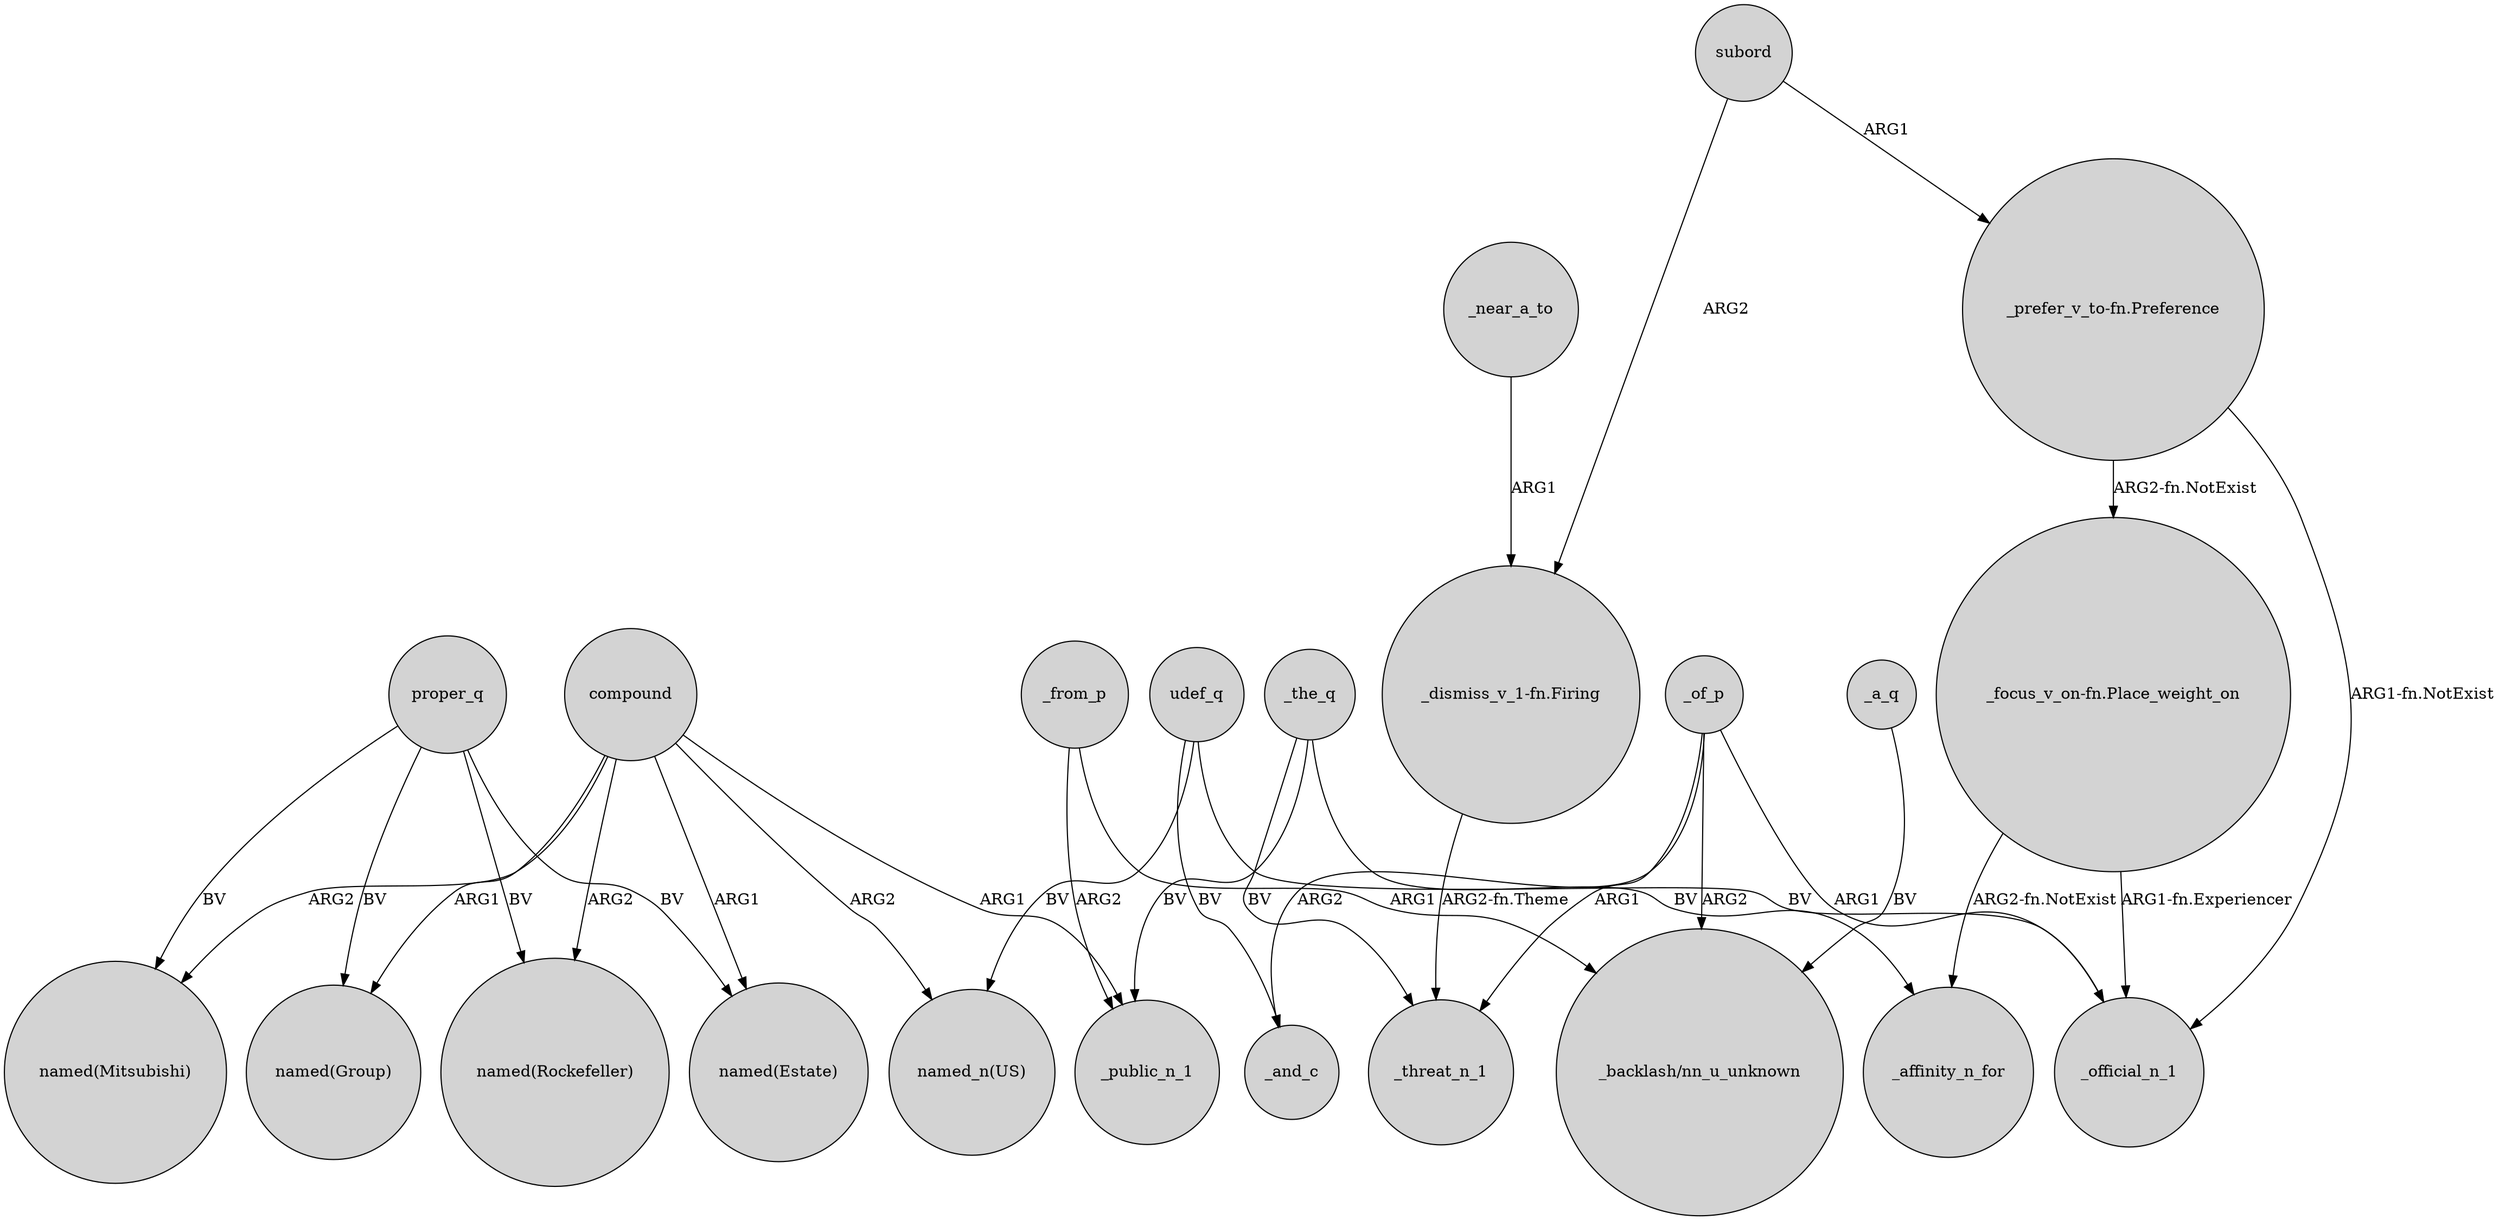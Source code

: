 digraph {
	node [shape=circle style=filled]
	"_prefer_v_to-fn.Preference" -> _official_n_1 [label="ARG1-fn.NotExist"]
	compound -> "named(Rockefeller)" [label=ARG2]
	udef_q -> "named_n(US)" [label=BV]
	"_focus_v_on-fn.Place_weight_on" -> _affinity_n_for [label="ARG2-fn.NotExist"]
	_of_p -> _and_c [label=ARG2]
	_the_q -> _threat_n_1 [label=BV]
	_the_q -> _affinity_n_for [label=BV]
	_from_p -> "_backlash/nn_u_unknown" [label=ARG1]
	compound -> "named_n(US)" [label=ARG2]
	proper_q -> "named(Estate)" [label=BV]
	compound -> "named(Group)" [label=ARG1]
	proper_q -> "named(Rockefeller)" [label=BV]
	compound -> "named(Estate)" [label=ARG1]
	_the_q -> _public_n_1 [label=BV]
	"_focus_v_on-fn.Place_weight_on" -> _official_n_1 [label="ARG1-fn.Experiencer"]
	compound -> "named(Mitsubishi)" [label=ARG2]
	"_dismiss_v_1-fn.Firing" -> _threat_n_1 [label="ARG2-fn.Theme"]
	udef_q -> _official_n_1 [label=BV]
	proper_q -> "named(Mitsubishi)" [label=BV]
	_a_q -> "_backlash/nn_u_unknown" [label=BV]
	_from_p -> _public_n_1 [label=ARG2]
	"_prefer_v_to-fn.Preference" -> "_focus_v_on-fn.Place_weight_on" [label="ARG2-fn.NotExist"]
	_near_a_to -> "_dismiss_v_1-fn.Firing" [label=ARG1]
	_of_p -> "_backlash/nn_u_unknown" [label=ARG2]
	_of_p -> _official_n_1 [label=ARG1]
	compound -> _public_n_1 [label=ARG1]
	subord -> "_prefer_v_to-fn.Preference" [label=ARG1]
	proper_q -> "named(Group)" [label=BV]
	_of_p -> _threat_n_1 [label=ARG1]
	udef_q -> _and_c [label=BV]
	subord -> "_dismiss_v_1-fn.Firing" [label=ARG2]
}
